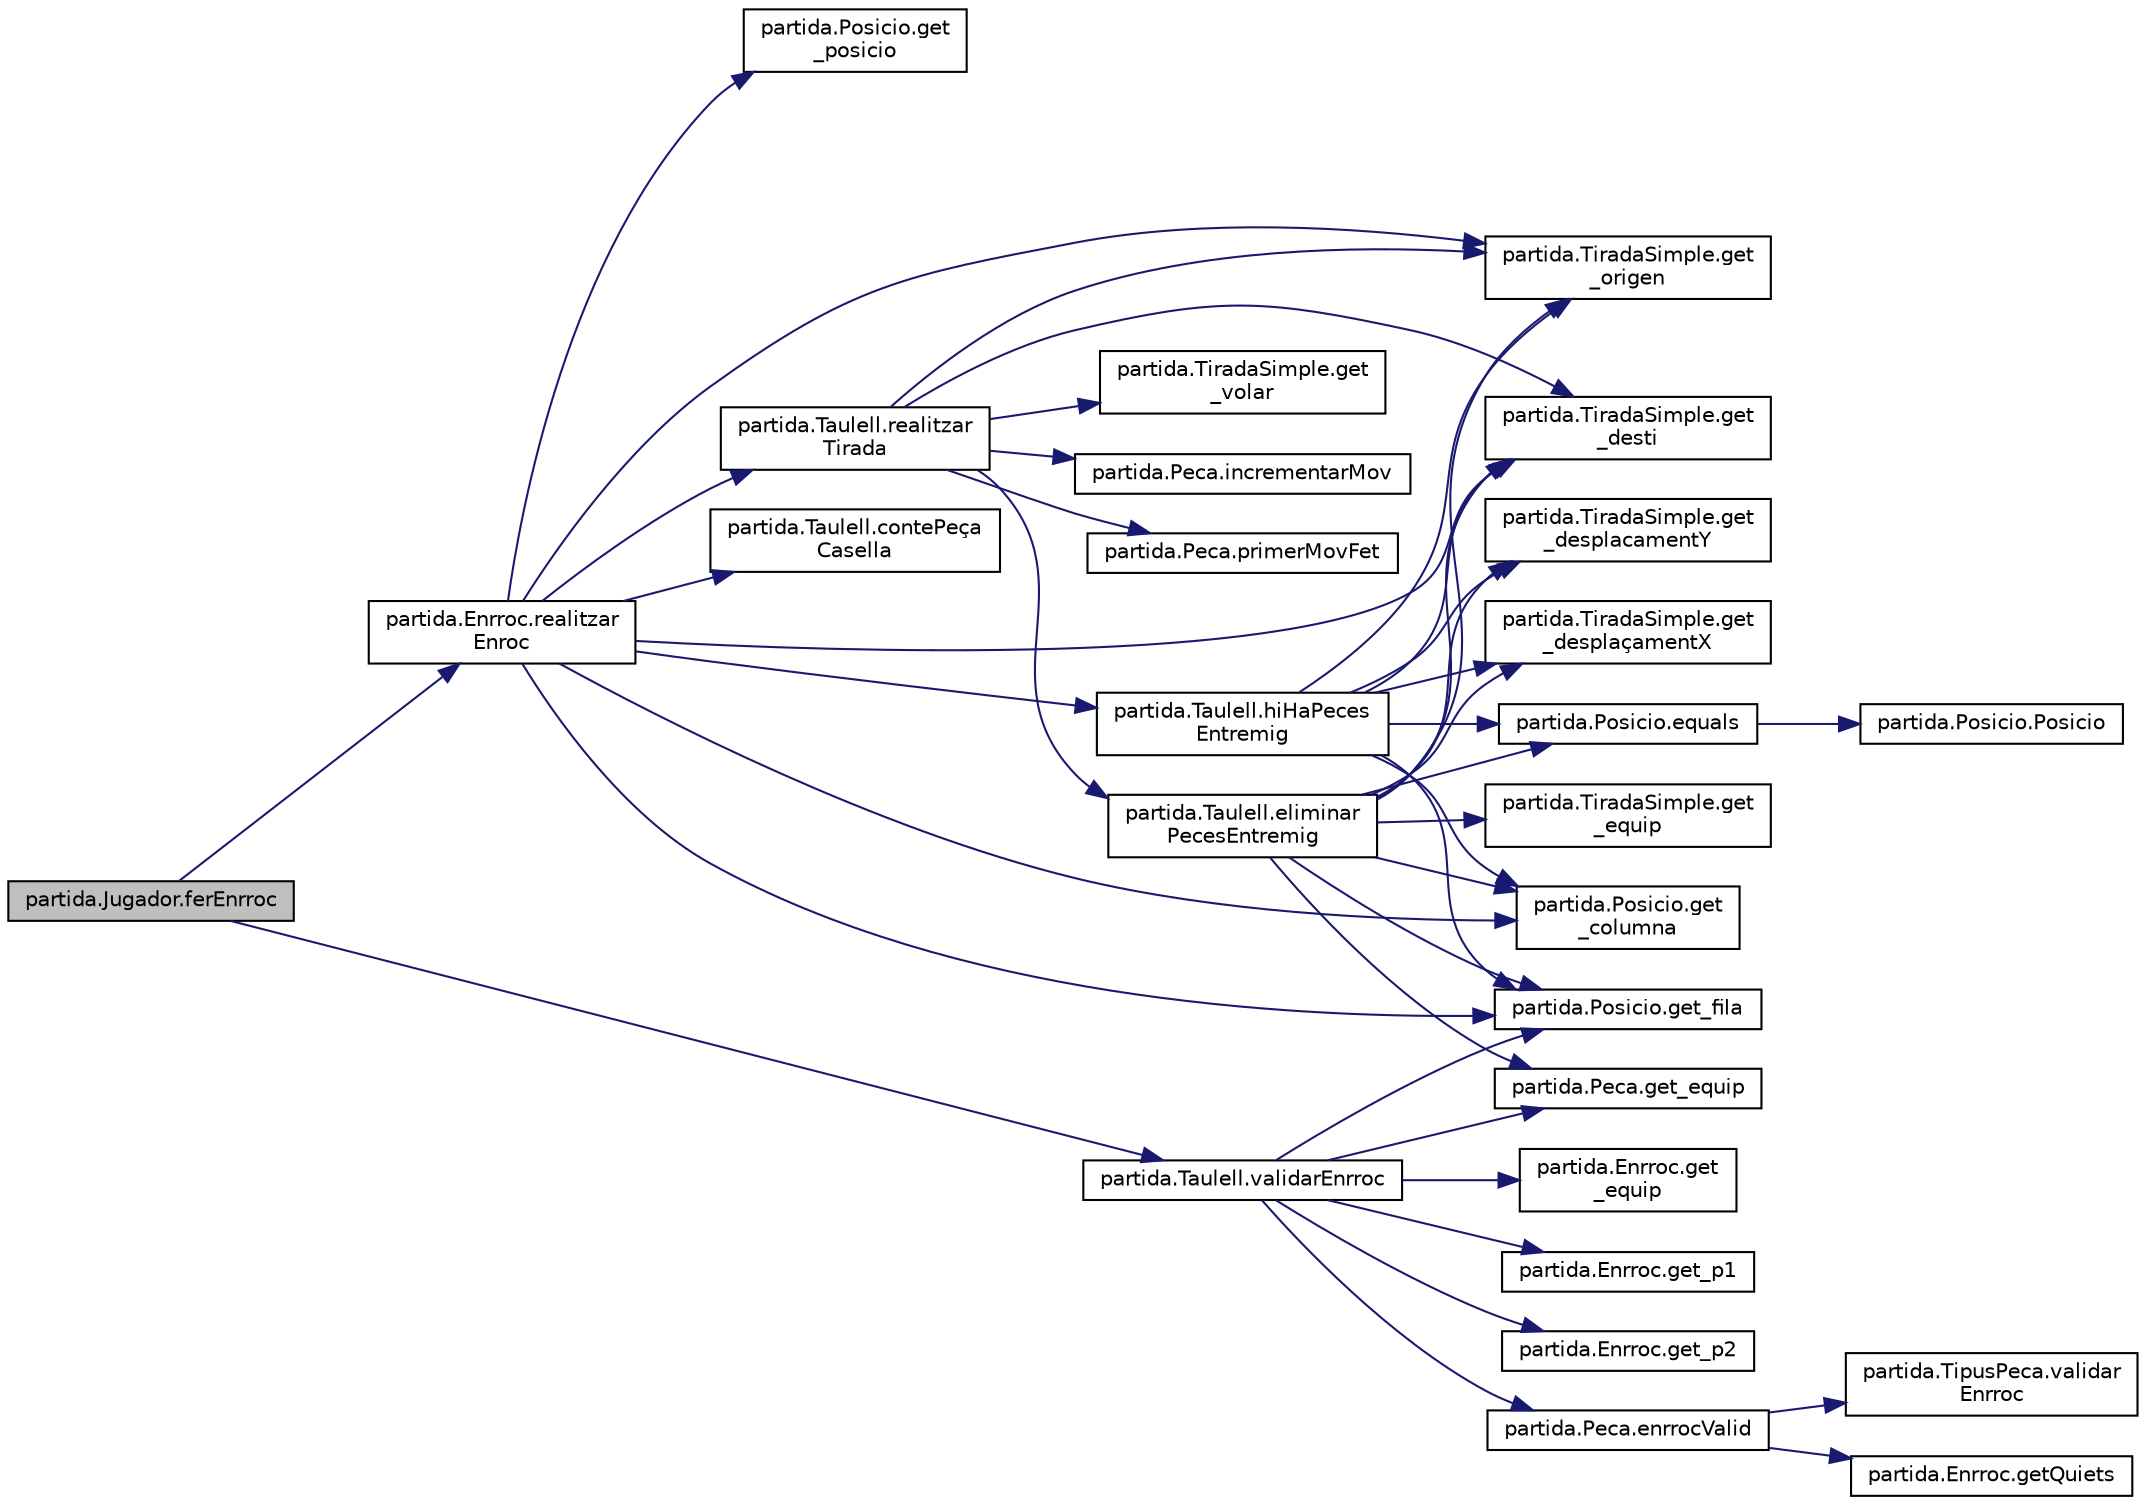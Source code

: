 digraph "partida.Jugador.ferEnrroc"
{
 // LATEX_PDF_SIZE
  edge [fontname="Helvetica",fontsize="10",labelfontname="Helvetica",labelfontsize="10"];
  node [fontname="Helvetica",fontsize="10",shape=record];
  rankdir="LR";
  Node1 [label="partida.Jugador.ferEnrroc",height=0.2,width=0.4,color="black", fillcolor="grey75", style="filled", fontcolor="black",tooltip="Fa totes les comprovacions per veure si l'enroc es valid o no i es realitza l'enroc si es valid."];
  Node1 -> Node2 [color="midnightblue",fontsize="10",style="solid"];
  Node2 [label="partida.Enrroc.realitzar\lEnroc",height=0.2,width=0.4,color="black", fillcolor="white", style="filled",URL="$classpartida_1_1_enrroc.html#a64a9fd805519ebbfc8c4e35475ee6a33",tooltip="Realitza l'acció de l'Enrroc."];
  Node2 -> Node3 [color="midnightblue",fontsize="10",style="solid"];
  Node3 [label="partida.Taulell.contePeça\lCasella",height=0.2,width=0.4,color="black", fillcolor="white", style="filled",URL="$classpartida_1_1_taulell.html#a92e92d8c4846fda13d15a0393019faaf",tooltip="Comprova si a la posicio entrada hi ha un peça al taulell."];
  Node2 -> Node4 [color="midnightblue",fontsize="10",style="solid"];
  Node4 [label="partida.Posicio.get\l_columna",height=0.2,width=0.4,color="black", fillcolor="white", style="filled",URL="$classpartida_1_1_posicio.html#a267f9e1db4052bbdf4cbdf15afde97e7",tooltip="Columna."];
  Node2 -> Node5 [color="midnightblue",fontsize="10",style="solid"];
  Node5 [label="partida.TiradaSimple.get\l_desti",height=0.2,width=0.4,color="black", fillcolor="white", style="filled",URL="$classpartida_1_1_tirada_simple.html#aaa98451448fe6aca2bf914e36fead1e6",tooltip="Destí"];
  Node2 -> Node6 [color="midnightblue",fontsize="10",style="solid"];
  Node6 [label="partida.Posicio.get_fila",height=0.2,width=0.4,color="black", fillcolor="white", style="filled",URL="$classpartida_1_1_posicio.html#afd3e4dfc10d7a4ce1587ebc641cbbee5",tooltip="Fila."];
  Node2 -> Node7 [color="midnightblue",fontsize="10",style="solid"];
  Node7 [label="partida.TiradaSimple.get\l_origen",height=0.2,width=0.4,color="black", fillcolor="white", style="filled",URL="$classpartida_1_1_tirada_simple.html#ac67b65ec5021b314961fc232949bc680",tooltip="Origen."];
  Node2 -> Node8 [color="midnightblue",fontsize="10",style="solid"];
  Node8 [label="partida.Posicio.get\l_posicio",height=0.2,width=0.4,color="black", fillcolor="white", style="filled",URL="$classpartida_1_1_posicio.html#a9ca82ab2c846c946a3b0c59fabb0df6c",tooltip="Posició"];
  Node2 -> Node9 [color="midnightblue",fontsize="10",style="solid"];
  Node9 [label="partida.Taulell.hiHaPeces\lEntremig",height=0.2,width=0.4,color="black", fillcolor="white", style="filled",URL="$classpartida_1_1_taulell.html#adf258c45e95084068e09fe1d14e46fef",tooltip="Comprova si hi ha peces entremig de la tirada que es vol executar."];
  Node9 -> Node10 [color="midnightblue",fontsize="10",style="solid"];
  Node10 [label="partida.Posicio.equals",height=0.2,width=0.4,color="black", fillcolor="white", style="filled",URL="$classpartida_1_1_posicio.html#aa01891d16f82607364885f2a26c8a41e",tooltip="Comparació de dues Posicions."];
  Node10 -> Node11 [color="midnightblue",fontsize="10",style="solid"];
  Node11 [label="partida.Posicio.Posicio",height=0.2,width=0.4,color="black", fillcolor="white", style="filled",URL="$classpartida_1_1_posicio.html#a80733d48f01e4df99ab0606af0721a0a",tooltip="Genera una Posicó"];
  Node9 -> Node4 [color="midnightblue",fontsize="10",style="solid"];
  Node9 -> Node12 [color="midnightblue",fontsize="10",style="solid"];
  Node12 [label="partida.TiradaSimple.get\l_desplacamentY",height=0.2,width=0.4,color="black", fillcolor="white", style="filled",URL="$classpartida_1_1_tirada_simple.html#a43de35c8d09caf5ac372ae579a369625",tooltip="Desplaçament en l'eix de les Y."];
  Node9 -> Node13 [color="midnightblue",fontsize="10",style="solid"];
  Node13 [label="partida.TiradaSimple.get\l_desplaçamentX",height=0.2,width=0.4,color="black", fillcolor="white", style="filled",URL="$classpartida_1_1_tirada_simple.html#a77438dc75b40c3c578ebfe0f41c85d7a",tooltip="Desplaçament en l'eix de les X."];
  Node9 -> Node5 [color="midnightblue",fontsize="10",style="solid"];
  Node9 -> Node6 [color="midnightblue",fontsize="10",style="solid"];
  Node9 -> Node7 [color="midnightblue",fontsize="10",style="solid"];
  Node2 -> Node14 [color="midnightblue",fontsize="10",style="solid"];
  Node14 [label="partida.Taulell.realitzar\lTirada",height=0.2,width=0.4,color="black", fillcolor="white", style="filled",URL="$classpartida_1_1_taulell.html#a09ac50dfdb6fefaf8accdcb61fe0e3cc",tooltip="Realitza la tirada t al taulell. Retorna un enter que s'incrementara si es maten peces enemigues."];
  Node14 -> Node15 [color="midnightblue",fontsize="10",style="solid"];
  Node15 [label="partida.Taulell.eliminar\lPecesEntremig",height=0.2,width=0.4,color="black", fillcolor="white", style="filled",URL="$classpartida_1_1_taulell.html#a9d656cbe63061fc7f477f31cfde9def3",tooltip="Comprova si hi ha peces entremig de la tirada i si n'hi ha les mata."];
  Node15 -> Node10 [color="midnightblue",fontsize="10",style="solid"];
  Node15 -> Node4 [color="midnightblue",fontsize="10",style="solid"];
  Node15 -> Node12 [color="midnightblue",fontsize="10",style="solid"];
  Node15 -> Node13 [color="midnightblue",fontsize="10",style="solid"];
  Node15 -> Node5 [color="midnightblue",fontsize="10",style="solid"];
  Node15 -> Node16 [color="midnightblue",fontsize="10",style="solid"];
  Node16 [label="partida.Peca.get_equip",height=0.2,width=0.4,color="black", fillcolor="white", style="filled",URL="$classpartida_1_1_peca.html#acf746f82f289a4a6b9c13f518df1fe6b",tooltip="Equip."];
  Node15 -> Node17 [color="midnightblue",fontsize="10",style="solid"];
  Node17 [label="partida.TiradaSimple.get\l_equip",height=0.2,width=0.4,color="black", fillcolor="white", style="filled",URL="$classpartida_1_1_tirada_simple.html#a7117f9d1138194747cc8ef335b2876fd",tooltip="Equip del Jugador de la Tirada (true = BLANQUES, false = NEGRES."];
  Node15 -> Node6 [color="midnightblue",fontsize="10",style="solid"];
  Node15 -> Node7 [color="midnightblue",fontsize="10",style="solid"];
  Node14 -> Node5 [color="midnightblue",fontsize="10",style="solid"];
  Node14 -> Node7 [color="midnightblue",fontsize="10",style="solid"];
  Node14 -> Node18 [color="midnightblue",fontsize="10",style="solid"];
  Node18 [label="partida.TiradaSimple.get\l_volar",height=0.2,width=0.4,color="black", fillcolor="white", style="filled",URL="$classpartida_1_1_tirada_simple.html#a221e50d1eb171eb9b69d2d20eb77d404",tooltip="Volar."];
  Node14 -> Node19 [color="midnightblue",fontsize="10",style="solid"];
  Node19 [label="partida.Peca.incrementarMov",height=0.2,width=0.4,color="black", fillcolor="white", style="filled",URL="$classpartida_1_1_peca.html#a14606aca0160587c25a6525f435e5ad1",tooltip="Incrementa el contador de moviments fet per aquesta peça."];
  Node14 -> Node20 [color="midnightblue",fontsize="10",style="solid"];
  Node20 [label="partida.Peca.primerMovFet",height=0.2,width=0.4,color="black", fillcolor="white", style="filled",URL="$classpartida_1_1_peca.html#afddc0a60f1817a3f9e61d9ecaa6ba9df",tooltip="Mètode per a canviar Primer Moviment."];
  Node1 -> Node21 [color="midnightblue",fontsize="10",style="solid"];
  Node21 [label="partida.Taulell.validarEnrroc",height=0.2,width=0.4,color="black", fillcolor="white", style="filled",URL="$classpartida_1_1_taulell.html#ab97649ea10570712b3e5fc5fc0b1a575",tooltip="Fa totes les comprovacions per veure si l'enroc entrat es valid o no."];
  Node21 -> Node22 [color="midnightblue",fontsize="10",style="solid"];
  Node22 [label="partida.Peca.enrrocValid",height=0.2,width=0.4,color="black", fillcolor="white", style="filled",URL="$classpartida_1_1_peca.html#a8b258f6875773e0981f1b7c768adbb25",tooltip="Validació del Enrroc mirant si és el primer Moviment."];
  Node22 -> Node23 [color="midnightblue",fontsize="10",style="solid"];
  Node23 [label="partida.Enrroc.getQuiets",height=0.2,width=0.4,color="black", fillcolor="white", style="filled",URL="$classpartida_1_1_enrroc.html#af5fd342d6f1866fc13304f4211cd542f",tooltip="Quiets."];
  Node22 -> Node24 [color="midnightblue",fontsize="10",style="solid"];
  Node24 [label="partida.TipusPeca.validar\lEnrroc",height=0.2,width=0.4,color="black", fillcolor="white", style="filled",URL="$classpartida_1_1_tipus_peca.html#a869e5932a298695ccaaa08285935b42b",tooltip="Comprova si l'enrroc és vàlid."];
  Node21 -> Node25 [color="midnightblue",fontsize="10",style="solid"];
  Node25 [label="partida.Enrroc.get\l_equip",height=0.2,width=0.4,color="black", fillcolor="white", style="filled",URL="$classpartida_1_1_enrroc.html#aa0e2a69af57ed2a3f70058610db1a845",tooltip="Equip."];
  Node21 -> Node16 [color="midnightblue",fontsize="10",style="solid"];
  Node21 -> Node6 [color="midnightblue",fontsize="10",style="solid"];
  Node21 -> Node26 [color="midnightblue",fontsize="10",style="solid"];
  Node26 [label="partida.Enrroc.get_p1",height=0.2,width=0.4,color="black", fillcolor="white", style="filled",URL="$classpartida_1_1_enrroc.html#a4f4b454bc7fe59b7f7a25ef49a5d53b7",tooltip="Posició 1."];
  Node21 -> Node27 [color="midnightblue",fontsize="10",style="solid"];
  Node27 [label="partida.Enrroc.get_p2",height=0.2,width=0.4,color="black", fillcolor="white", style="filled",URL="$classpartida_1_1_enrroc.html#a16702c29d9c38ca51f0d6f0835611d17",tooltip="Posició 2."];
}
